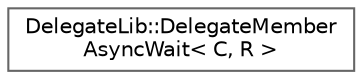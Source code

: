 digraph "Graphical Class Hierarchy"
{
 // LATEX_PDF_SIZE
  bgcolor="transparent";
  edge [fontname=Helvetica,fontsize=10,labelfontname=Helvetica,labelfontsize=10];
  node [fontname=Helvetica,fontsize=10,shape=box,height=0.2,width=0.4];
  rankdir="LR";
  Node0 [id="Node000000",label="DelegateLib::DelegateMember\lAsyncWait\< C, R \>",height=0.2,width=0.4,color="grey40", fillcolor="white", style="filled",URL="$struct_delegate_lib_1_1_delegate_member_async_wait.html",tooltip=" "];
}

